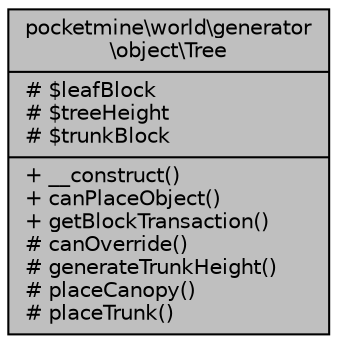 digraph "pocketmine\world\generator\object\Tree"
{
 // INTERACTIVE_SVG=YES
 // LATEX_PDF_SIZE
  edge [fontname="Helvetica",fontsize="10",labelfontname="Helvetica",labelfontsize="10"];
  node [fontname="Helvetica",fontsize="10",shape=record];
  Node1 [label="{pocketmine\\world\\generator\l\\object\\Tree\n|# $leafBlock\l# $treeHeight\l# $trunkBlock\l|+ __construct()\l+ canPlaceObject()\l+ getBlockTransaction()\l# canOverride()\l# generateTrunkHeight()\l# placeCanopy()\l# placeTrunk()\l}",height=0.2,width=0.4,color="black", fillcolor="grey75", style="filled", fontcolor="black",tooltip=" "];
}

